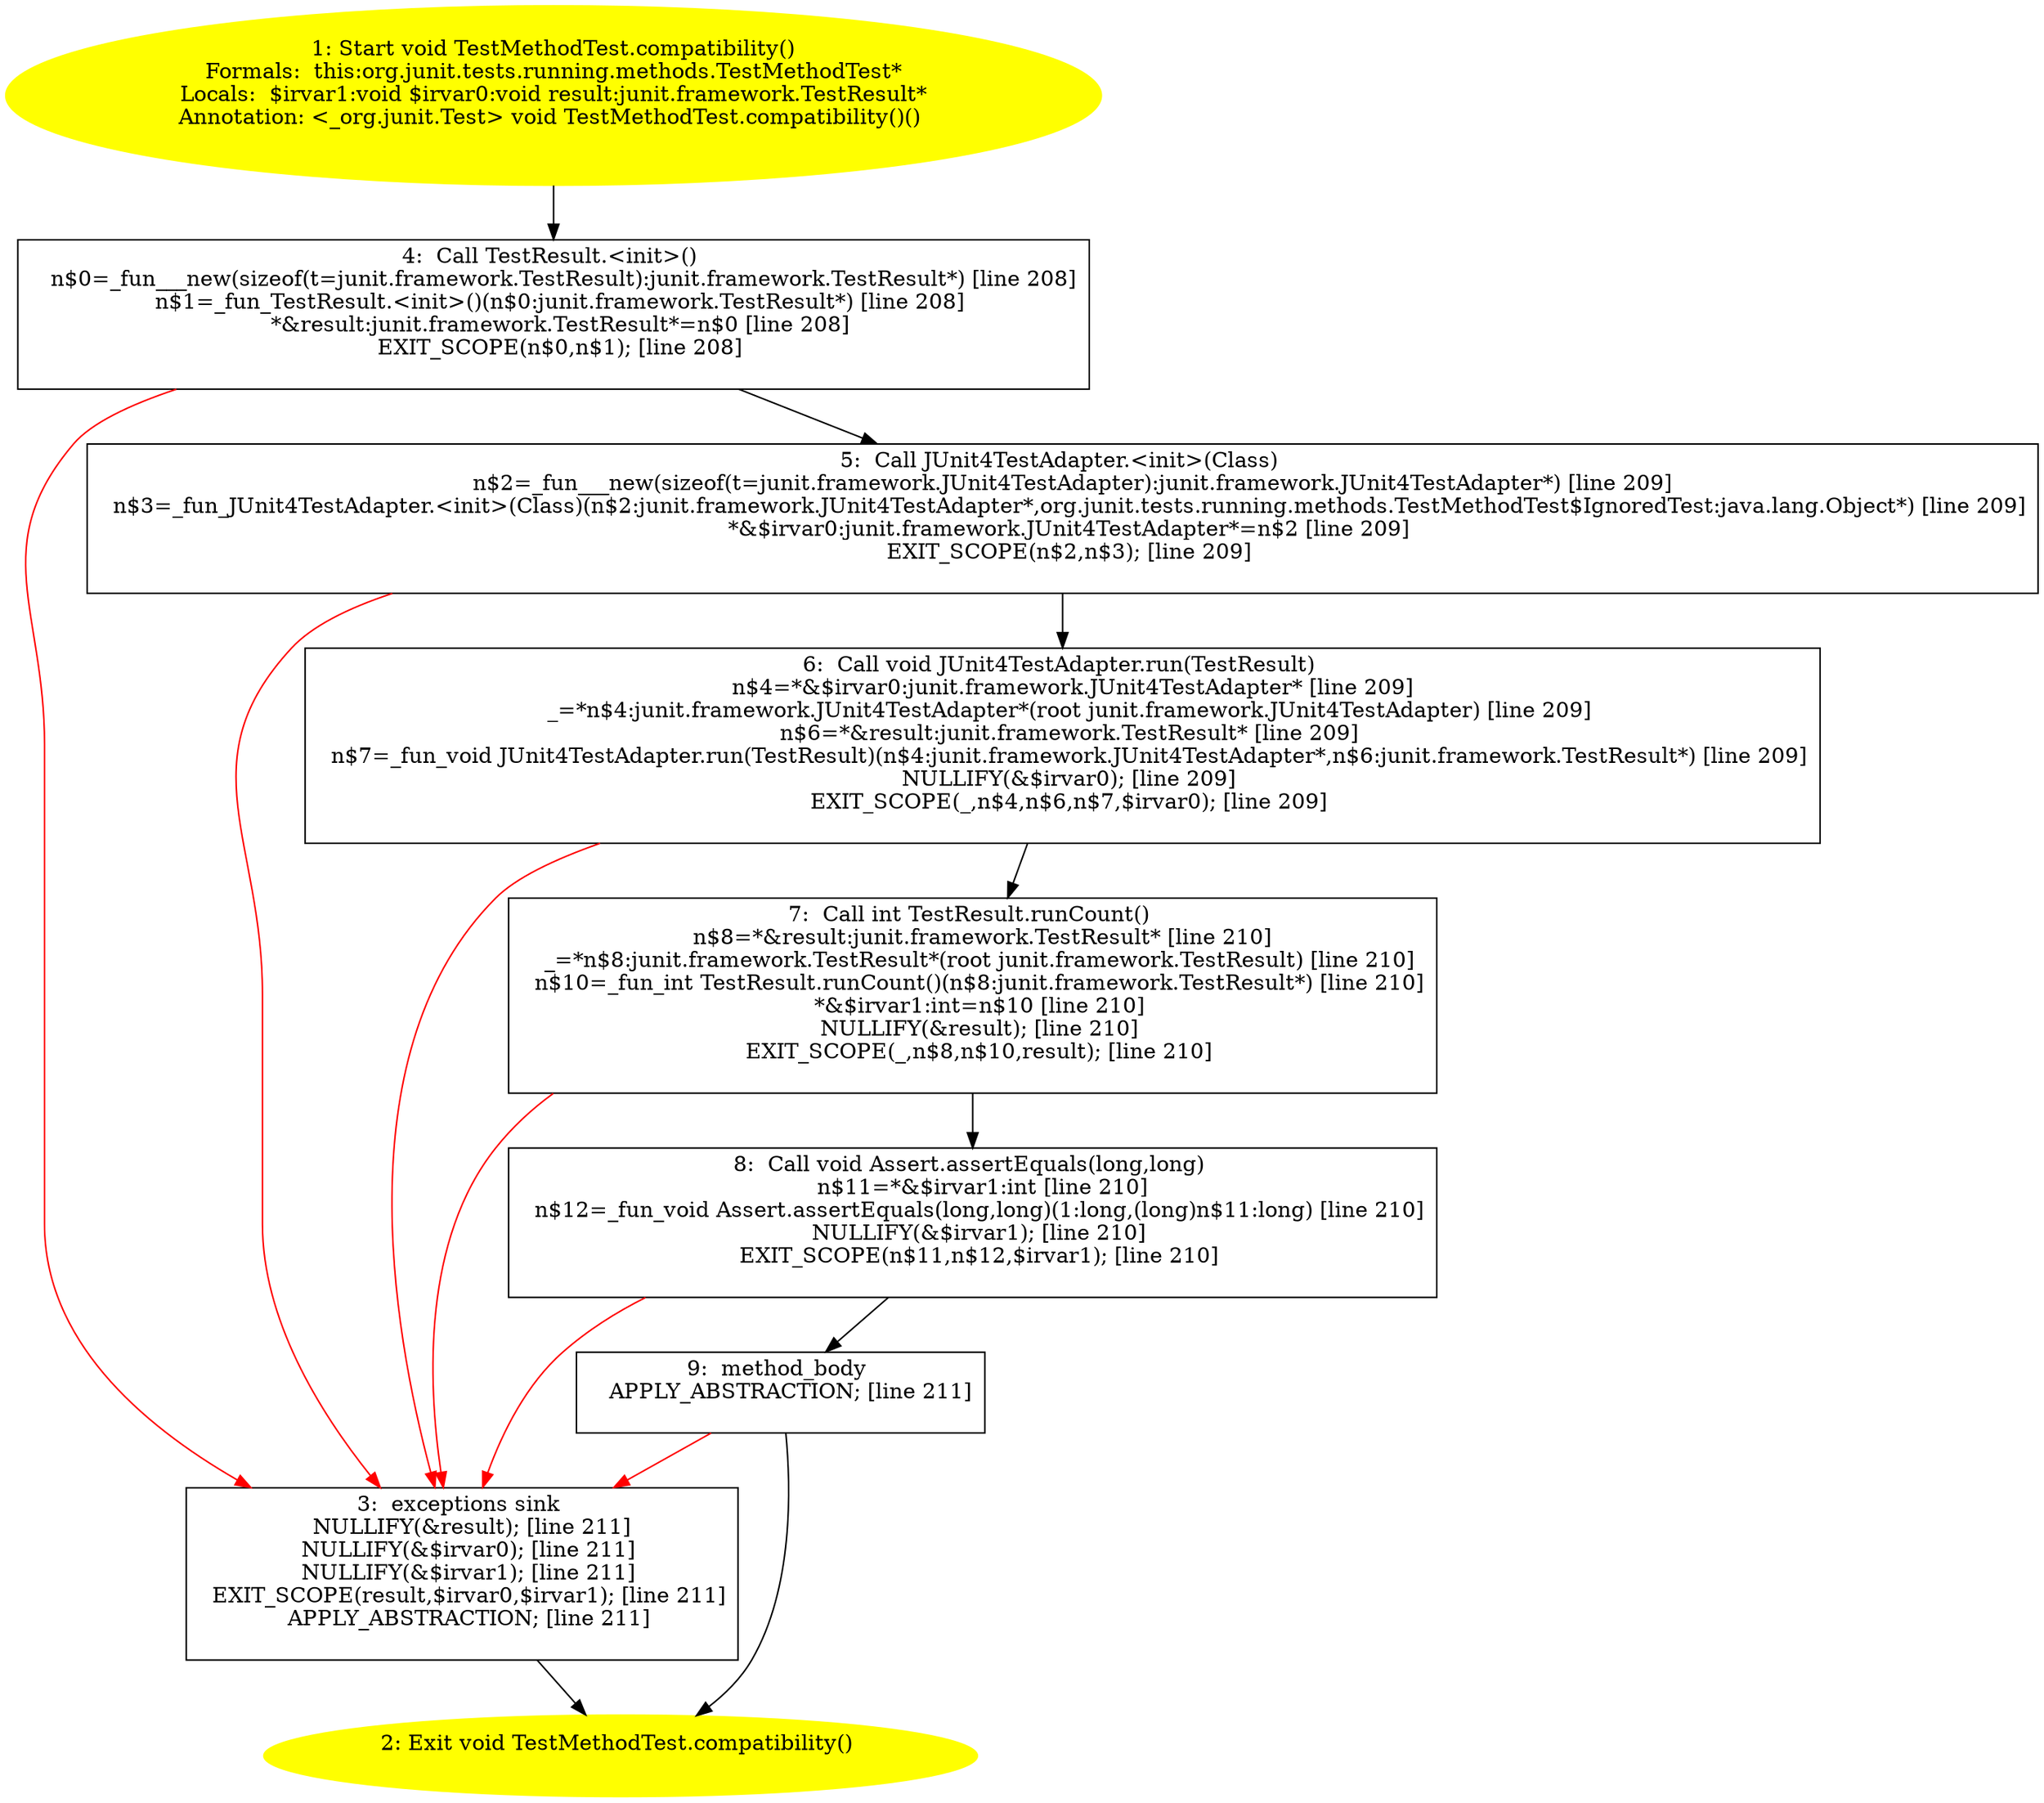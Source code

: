 /* @generated */
digraph cfg {
"org.junit.tests.running.methods.TestMethodTest.compatibility():void.a13ea59e1c1a5865e152317fe97c5baa_1" [label="1: Start void TestMethodTest.compatibility()\nFormals:  this:org.junit.tests.running.methods.TestMethodTest*\nLocals:  $irvar1:void $irvar0:void result:junit.framework.TestResult*\nAnnotation: <_org.junit.Test> void TestMethodTest.compatibility()() \n  " color=yellow style=filled]
	

	 "org.junit.tests.running.methods.TestMethodTest.compatibility():void.a13ea59e1c1a5865e152317fe97c5baa_1" -> "org.junit.tests.running.methods.TestMethodTest.compatibility():void.a13ea59e1c1a5865e152317fe97c5baa_4" ;
"org.junit.tests.running.methods.TestMethodTest.compatibility():void.a13ea59e1c1a5865e152317fe97c5baa_2" [label="2: Exit void TestMethodTest.compatibility() \n  " color=yellow style=filled]
	

"org.junit.tests.running.methods.TestMethodTest.compatibility():void.a13ea59e1c1a5865e152317fe97c5baa_3" [label="3:  exceptions sink \n   NULLIFY(&result); [line 211]\n  NULLIFY(&$irvar0); [line 211]\n  NULLIFY(&$irvar1); [line 211]\n  EXIT_SCOPE(result,$irvar0,$irvar1); [line 211]\n  APPLY_ABSTRACTION; [line 211]\n " shape="box"]
	

	 "org.junit.tests.running.methods.TestMethodTest.compatibility():void.a13ea59e1c1a5865e152317fe97c5baa_3" -> "org.junit.tests.running.methods.TestMethodTest.compatibility():void.a13ea59e1c1a5865e152317fe97c5baa_2" ;
"org.junit.tests.running.methods.TestMethodTest.compatibility():void.a13ea59e1c1a5865e152317fe97c5baa_4" [label="4:  Call TestResult.<init>() \n   n$0=_fun___new(sizeof(t=junit.framework.TestResult):junit.framework.TestResult*) [line 208]\n  n$1=_fun_TestResult.<init>()(n$0:junit.framework.TestResult*) [line 208]\n  *&result:junit.framework.TestResult*=n$0 [line 208]\n  EXIT_SCOPE(n$0,n$1); [line 208]\n " shape="box"]
	

	 "org.junit.tests.running.methods.TestMethodTest.compatibility():void.a13ea59e1c1a5865e152317fe97c5baa_4" -> "org.junit.tests.running.methods.TestMethodTest.compatibility():void.a13ea59e1c1a5865e152317fe97c5baa_5" ;
	 "org.junit.tests.running.methods.TestMethodTest.compatibility():void.a13ea59e1c1a5865e152317fe97c5baa_4" -> "org.junit.tests.running.methods.TestMethodTest.compatibility():void.a13ea59e1c1a5865e152317fe97c5baa_3" [color="red" ];
"org.junit.tests.running.methods.TestMethodTest.compatibility():void.a13ea59e1c1a5865e152317fe97c5baa_5" [label="5:  Call JUnit4TestAdapter.<init>(Class) \n   n$2=_fun___new(sizeof(t=junit.framework.JUnit4TestAdapter):junit.framework.JUnit4TestAdapter*) [line 209]\n  n$3=_fun_JUnit4TestAdapter.<init>(Class)(n$2:junit.framework.JUnit4TestAdapter*,org.junit.tests.running.methods.TestMethodTest$IgnoredTest:java.lang.Object*) [line 209]\n  *&$irvar0:junit.framework.JUnit4TestAdapter*=n$2 [line 209]\n  EXIT_SCOPE(n$2,n$3); [line 209]\n " shape="box"]
	

	 "org.junit.tests.running.methods.TestMethodTest.compatibility():void.a13ea59e1c1a5865e152317fe97c5baa_5" -> "org.junit.tests.running.methods.TestMethodTest.compatibility():void.a13ea59e1c1a5865e152317fe97c5baa_6" ;
	 "org.junit.tests.running.methods.TestMethodTest.compatibility():void.a13ea59e1c1a5865e152317fe97c5baa_5" -> "org.junit.tests.running.methods.TestMethodTest.compatibility():void.a13ea59e1c1a5865e152317fe97c5baa_3" [color="red" ];
"org.junit.tests.running.methods.TestMethodTest.compatibility():void.a13ea59e1c1a5865e152317fe97c5baa_6" [label="6:  Call void JUnit4TestAdapter.run(TestResult) \n   n$4=*&$irvar0:junit.framework.JUnit4TestAdapter* [line 209]\n  _=*n$4:junit.framework.JUnit4TestAdapter*(root junit.framework.JUnit4TestAdapter) [line 209]\n  n$6=*&result:junit.framework.TestResult* [line 209]\n  n$7=_fun_void JUnit4TestAdapter.run(TestResult)(n$4:junit.framework.JUnit4TestAdapter*,n$6:junit.framework.TestResult*) [line 209]\n  NULLIFY(&$irvar0); [line 209]\n  EXIT_SCOPE(_,n$4,n$6,n$7,$irvar0); [line 209]\n " shape="box"]
	

	 "org.junit.tests.running.methods.TestMethodTest.compatibility():void.a13ea59e1c1a5865e152317fe97c5baa_6" -> "org.junit.tests.running.methods.TestMethodTest.compatibility():void.a13ea59e1c1a5865e152317fe97c5baa_7" ;
	 "org.junit.tests.running.methods.TestMethodTest.compatibility():void.a13ea59e1c1a5865e152317fe97c5baa_6" -> "org.junit.tests.running.methods.TestMethodTest.compatibility():void.a13ea59e1c1a5865e152317fe97c5baa_3" [color="red" ];
"org.junit.tests.running.methods.TestMethodTest.compatibility():void.a13ea59e1c1a5865e152317fe97c5baa_7" [label="7:  Call int TestResult.runCount() \n   n$8=*&result:junit.framework.TestResult* [line 210]\n  _=*n$8:junit.framework.TestResult*(root junit.framework.TestResult) [line 210]\n  n$10=_fun_int TestResult.runCount()(n$8:junit.framework.TestResult*) [line 210]\n  *&$irvar1:int=n$10 [line 210]\n  NULLIFY(&result); [line 210]\n  EXIT_SCOPE(_,n$8,n$10,result); [line 210]\n " shape="box"]
	

	 "org.junit.tests.running.methods.TestMethodTest.compatibility():void.a13ea59e1c1a5865e152317fe97c5baa_7" -> "org.junit.tests.running.methods.TestMethodTest.compatibility():void.a13ea59e1c1a5865e152317fe97c5baa_8" ;
	 "org.junit.tests.running.methods.TestMethodTest.compatibility():void.a13ea59e1c1a5865e152317fe97c5baa_7" -> "org.junit.tests.running.methods.TestMethodTest.compatibility():void.a13ea59e1c1a5865e152317fe97c5baa_3" [color="red" ];
"org.junit.tests.running.methods.TestMethodTest.compatibility():void.a13ea59e1c1a5865e152317fe97c5baa_8" [label="8:  Call void Assert.assertEquals(long,long) \n   n$11=*&$irvar1:int [line 210]\n  n$12=_fun_void Assert.assertEquals(long,long)(1:long,(long)n$11:long) [line 210]\n  NULLIFY(&$irvar1); [line 210]\n  EXIT_SCOPE(n$11,n$12,$irvar1); [line 210]\n " shape="box"]
	

	 "org.junit.tests.running.methods.TestMethodTest.compatibility():void.a13ea59e1c1a5865e152317fe97c5baa_8" -> "org.junit.tests.running.methods.TestMethodTest.compatibility():void.a13ea59e1c1a5865e152317fe97c5baa_9" ;
	 "org.junit.tests.running.methods.TestMethodTest.compatibility():void.a13ea59e1c1a5865e152317fe97c5baa_8" -> "org.junit.tests.running.methods.TestMethodTest.compatibility():void.a13ea59e1c1a5865e152317fe97c5baa_3" [color="red" ];
"org.junit.tests.running.methods.TestMethodTest.compatibility():void.a13ea59e1c1a5865e152317fe97c5baa_9" [label="9:  method_body \n   APPLY_ABSTRACTION; [line 211]\n " shape="box"]
	

	 "org.junit.tests.running.methods.TestMethodTest.compatibility():void.a13ea59e1c1a5865e152317fe97c5baa_9" -> "org.junit.tests.running.methods.TestMethodTest.compatibility():void.a13ea59e1c1a5865e152317fe97c5baa_2" ;
	 "org.junit.tests.running.methods.TestMethodTest.compatibility():void.a13ea59e1c1a5865e152317fe97c5baa_9" -> "org.junit.tests.running.methods.TestMethodTest.compatibility():void.a13ea59e1c1a5865e152317fe97c5baa_3" [color="red" ];
}
